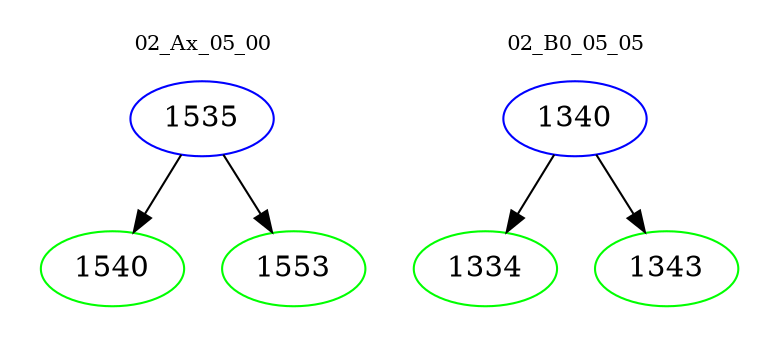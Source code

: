 digraph{
subgraph cluster_0 {
color = white
label = "02_Ax_05_00";
fontsize=10;
T0_1535 [label="1535", color="blue"]
T0_1535 -> T0_1540 [color="black"]
T0_1540 [label="1540", color="green"]
T0_1535 -> T0_1553 [color="black"]
T0_1553 [label="1553", color="green"]
}
subgraph cluster_1 {
color = white
label = "02_B0_05_05";
fontsize=10;
T1_1340 [label="1340", color="blue"]
T1_1340 -> T1_1334 [color="black"]
T1_1334 [label="1334", color="green"]
T1_1340 -> T1_1343 [color="black"]
T1_1343 [label="1343", color="green"]
}
}
